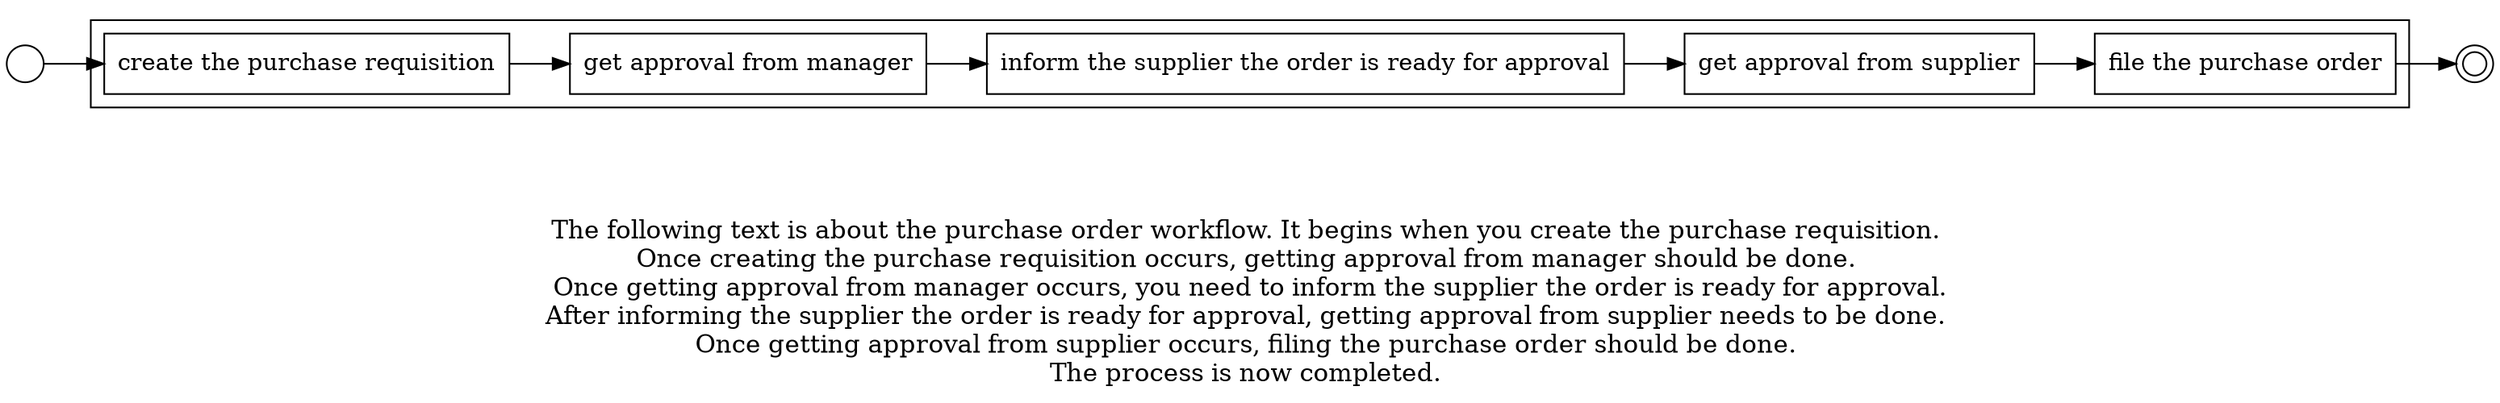 digraph purchase_order_workflow_54 {
	graph [rankdir=LR]
	START_NODE [label="" shape=circle width=0.3]
	subgraph CLUSTER_0 {
		"create the purchase requisition" [shape=box]
		"get approval from manager" [shape=box]
		"create the purchase requisition" -> "get approval from manager"
		"inform the supplier the order is ready for approval" [shape=box]
		"get approval from manager" -> "inform the supplier the order is ready for approval"
		"get approval from supplier" [shape=box]
		"inform the supplier the order is ready for approval" -> "get approval from supplier"
		"file the purchase order" [shape=box]
		"get approval from supplier" -> "file the purchase order"
	}
	START_NODE -> "create the purchase requisition"
	END_NODE [label="" shape=doublecircle width=0.2]
	"file the purchase order" -> END_NODE
	fontsize=15 label="\n\n
The following text is about the purchase order workflow. It begins when you create the purchase requisition. 
Once creating the purchase requisition occurs, getting approval from manager should be done. 
Once getting approval from manager occurs, you need to inform the supplier the order is ready for approval.
After informing the supplier the order is ready for approval, getting approval from supplier needs to be done. 
Once getting approval from supplier occurs, filing the purchase order should be done. 
The process is now completed. 
"
}

